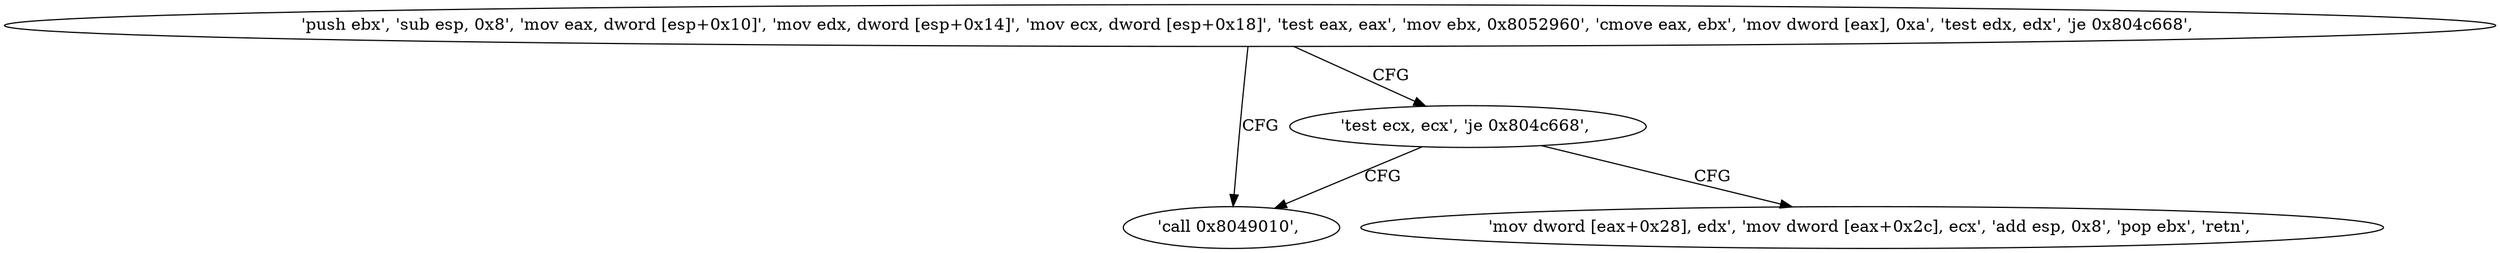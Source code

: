 digraph "func" {
"134530613" [label = "'push ebx', 'sub esp, 0x8', 'mov eax, dword [esp+0x10]', 'mov edx, dword [esp+0x14]', 'mov ecx, dword [esp+0x18]', 'test eax, eax', 'mov ebx, 0x8052960', 'cmove eax, ebx', 'mov dword [eax], 0xa', 'test edx, edx', 'je 0x804c668', " ]
"134530664" [label = "'call 0x8049010', " ]
"134530649" [label = "'test ecx, ecx', 'je 0x804c668', " ]
"134530653" [label = "'mov dword [eax+0x28], edx', 'mov dword [eax+0x2c], ecx', 'add esp, 0x8', 'pop ebx', 'retn', " ]
"134530613" -> "134530664" [ label = "CFG" ]
"134530613" -> "134530649" [ label = "CFG" ]
"134530649" -> "134530664" [ label = "CFG" ]
"134530649" -> "134530653" [ label = "CFG" ]
}

